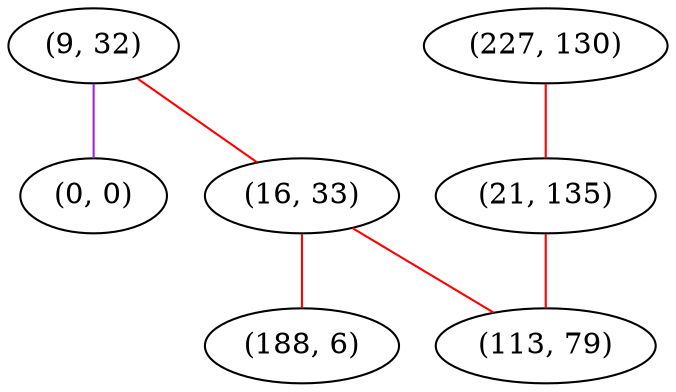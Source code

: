 graph "" {
"(9, 32)";
"(0, 0)";
"(227, 130)";
"(16, 33)";
"(21, 135)";
"(188, 6)";
"(113, 79)";
"(9, 32)" -- "(16, 33)"  [color=red, key=0, weight=1];
"(9, 32)" -- "(0, 0)"  [color=purple, key=0, weight=4];
"(227, 130)" -- "(21, 135)"  [color=red, key=0, weight=1];
"(16, 33)" -- "(188, 6)"  [color=red, key=0, weight=1];
"(16, 33)" -- "(113, 79)"  [color=red, key=0, weight=1];
"(21, 135)" -- "(113, 79)"  [color=red, key=0, weight=1];
}

